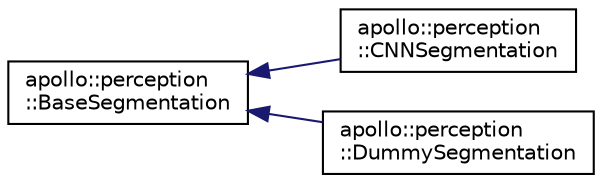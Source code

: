 digraph "Graphical Class Hierarchy"
{
  edge [fontname="Helvetica",fontsize="10",labelfontname="Helvetica",labelfontsize="10"];
  node [fontname="Helvetica",fontsize="10",shape=record];
  rankdir="LR";
  Node1 [label="apollo::perception\l::BaseSegmentation",height=0.2,width=0.4,color="black", fillcolor="white", style="filled",URL="$classapollo_1_1perception_1_1BaseSegmentation.html"];
  Node1 -> Node2 [dir="back",color="midnightblue",fontsize="10",style="solid",fontname="Helvetica"];
  Node2 [label="apollo::perception\l::CNNSegmentation",height=0.2,width=0.4,color="black", fillcolor="white", style="filled",URL="$classapollo_1_1perception_1_1CNNSegmentation.html"];
  Node1 -> Node3 [dir="back",color="midnightblue",fontsize="10",style="solid",fontname="Helvetica"];
  Node3 [label="apollo::perception\l::DummySegmentation",height=0.2,width=0.4,color="black", fillcolor="white", style="filled",URL="$classapollo_1_1perception_1_1DummySegmentation.html"];
}
